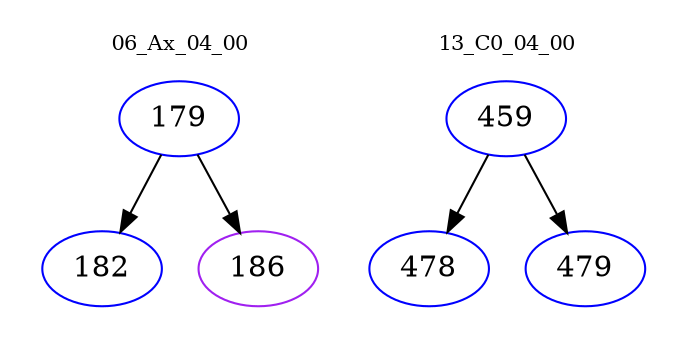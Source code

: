digraph{
subgraph cluster_0 {
color = white
label = "06_Ax_04_00";
fontsize=10;
T0_179 [label="179", color="blue"]
T0_179 -> T0_182 [color="black"]
T0_182 [label="182", color="blue"]
T0_179 -> T0_186 [color="black"]
T0_186 [label="186", color="purple"]
}
subgraph cluster_1 {
color = white
label = "13_C0_04_00";
fontsize=10;
T1_459 [label="459", color="blue"]
T1_459 -> T1_478 [color="black"]
T1_478 [label="478", color="blue"]
T1_459 -> T1_479 [color="black"]
T1_479 [label="479", color="blue"]
}
}
